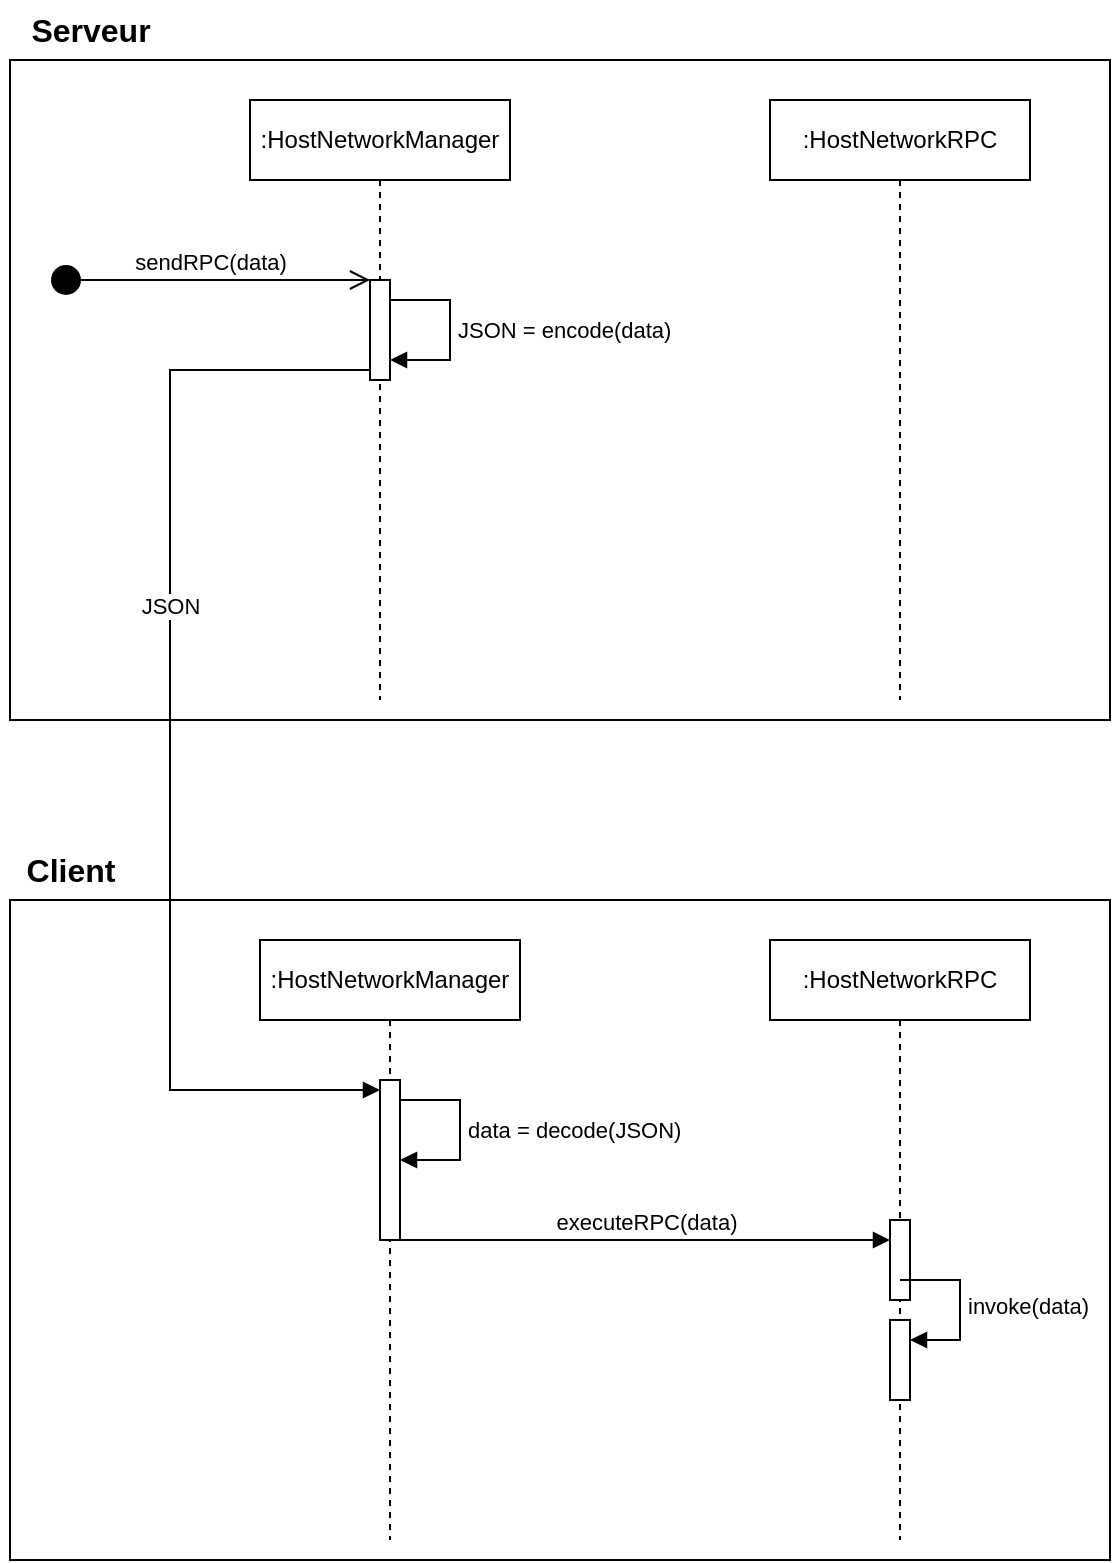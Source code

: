 <mxfile version="23.1.1" type="device">
  <diagram name="Page-1" id="13e1069c-82ec-6db2-03f1-153e76fe0fe0">
    <mxGraphModel dx="1562" dy="829" grid="1" gridSize="10" guides="1" tooltips="1" connect="1" arrows="1" fold="1" page="1" pageScale="1" pageWidth="1100" pageHeight="850" background="none" math="0" shadow="0">
      <root>
        <mxCell id="0" />
        <mxCell id="1" parent="0" />
        <mxCell id="p9_LnAo97dzvv3HN0wDx-10" value="" style="rounded=0;whiteSpace=wrap;html=1;fillColor=none;" vertex="1" parent="1">
          <mxGeometry x="180" y="60" width="550" height="330" as="geometry" />
        </mxCell>
        <mxCell id="p9_LnAo97dzvv3HN0wDx-15" value="" style="rounded=0;whiteSpace=wrap;html=1;fillColor=none;" vertex="1" parent="1">
          <mxGeometry x="180" y="480" width="550" height="330" as="geometry" />
        </mxCell>
        <mxCell id="p9_LnAo97dzvv3HN0wDx-1" value=":HostNetworkRPC" style="shape=umlLifeline;perimeter=lifelinePerimeter;whiteSpace=wrap;html=1;container=1;dropTarget=0;collapsible=0;recursiveResize=0;outlineConnect=0;portConstraint=eastwest;newEdgeStyle={&quot;curved&quot;:0,&quot;rounded&quot;:0};" vertex="1" parent="1">
          <mxGeometry x="560" y="80" width="130" height="300" as="geometry" />
        </mxCell>
        <mxCell id="p9_LnAo97dzvv3HN0wDx-2" value=":HostNetworkManager" style="shape=umlLifeline;perimeter=lifelinePerimeter;whiteSpace=wrap;html=1;container=1;dropTarget=0;collapsible=0;recursiveResize=0;outlineConnect=0;portConstraint=eastwest;newEdgeStyle={&quot;curved&quot;:0,&quot;rounded&quot;:0};" vertex="1" parent="1">
          <mxGeometry x="300" y="80" width="130" height="300" as="geometry" />
        </mxCell>
        <mxCell id="p9_LnAo97dzvv3HN0wDx-12" value=":HostNetworkRPC" style="shape=umlLifeline;perimeter=lifelinePerimeter;whiteSpace=wrap;html=1;container=1;dropTarget=0;collapsible=0;recursiveResize=0;outlineConnect=0;portConstraint=eastwest;newEdgeStyle={&quot;curved&quot;:0,&quot;rounded&quot;:0};" vertex="1" parent="1">
          <mxGeometry x="560" y="500" width="130" height="300" as="geometry" />
        </mxCell>
        <mxCell id="p9_LnAo97dzvv3HN0wDx-25" value="" style="html=1;points=[[0,0,0,0,5],[0,1,0,0,-5],[1,0,0,0,5],[1,1,0,0,-5]];perimeter=orthogonalPerimeter;outlineConnect=0;targetShapes=umlLifeline;portConstraint=eastwest;newEdgeStyle={&quot;curved&quot;:0,&quot;rounded&quot;:0};" vertex="1" parent="p9_LnAo97dzvv3HN0wDx-12">
          <mxGeometry x="60" y="140" width="10" height="40" as="geometry" />
        </mxCell>
        <mxCell id="p9_LnAo97dzvv3HN0wDx-27" value="" style="html=1;points=[[0,0,0,0,5],[0,1,0,0,-5],[1,0,0,0,5],[1,1,0,0,-5]];perimeter=orthogonalPerimeter;outlineConnect=0;targetShapes=umlLifeline;portConstraint=eastwest;newEdgeStyle={&quot;curved&quot;:0,&quot;rounded&quot;:0};" vertex="1" parent="p9_LnAo97dzvv3HN0wDx-12">
          <mxGeometry x="60" y="190" width="10" height="40" as="geometry" />
        </mxCell>
        <mxCell id="p9_LnAo97dzvv3HN0wDx-28" value="invoke(data)" style="html=1;align=left;spacingLeft=2;endArrow=block;rounded=0;edgeStyle=orthogonalEdgeStyle;curved=0;rounded=0;" edge="1" target="p9_LnAo97dzvv3HN0wDx-27" parent="p9_LnAo97dzvv3HN0wDx-12">
          <mxGeometry relative="1" as="geometry">
            <mxPoint x="65" y="170" as="sourcePoint" />
            <Array as="points">
              <mxPoint x="95" y="200" />
            </Array>
          </mxGeometry>
        </mxCell>
        <mxCell id="p9_LnAo97dzvv3HN0wDx-13" value=":HostNetworkManager" style="shape=umlLifeline;perimeter=lifelinePerimeter;whiteSpace=wrap;html=1;container=1;dropTarget=0;collapsible=0;recursiveResize=0;outlineConnect=0;portConstraint=eastwest;newEdgeStyle={&quot;curved&quot;:0,&quot;rounded&quot;:0};" vertex="1" parent="1">
          <mxGeometry x="305" y="500" width="130" height="300" as="geometry" />
        </mxCell>
        <mxCell id="p9_LnAo97dzvv3HN0wDx-16" value="Client" style="text;html=1;align=center;verticalAlign=middle;resizable=0;points=[];autosize=1;strokeColor=none;fillColor=none;fontSize=16;fontStyle=1" vertex="1" parent="1">
          <mxGeometry x="175" y="450" width="70" height="30" as="geometry" />
        </mxCell>
        <mxCell id="p9_LnAo97dzvv3HN0wDx-17" value="Serveur" style="text;html=1;align=center;verticalAlign=middle;resizable=0;points=[];autosize=1;strokeColor=none;fillColor=none;fontSize=16;fontStyle=1" vertex="1" parent="1">
          <mxGeometry x="180" y="30" width="80" height="30" as="geometry" />
        </mxCell>
        <mxCell id="p9_LnAo97dzvv3HN0wDx-18" value="sendRPC(data)" style="html=1;verticalAlign=bottom;startArrow=circle;startFill=1;endArrow=open;startSize=6;endSize=8;curved=0;rounded=0;" edge="1" parent="1" target="p9_LnAo97dzvv3HN0wDx-19">
          <mxGeometry width="80" relative="1" as="geometry">
            <mxPoint x="200" y="170" as="sourcePoint" />
            <mxPoint x="290" y="170" as="targetPoint" />
          </mxGeometry>
        </mxCell>
        <mxCell id="p9_LnAo97dzvv3HN0wDx-19" value="" style="html=1;points=[[0,0,0,0,5],[0,1,0,0,-5],[1,0,0,0,5],[1,1,0,0,-5]];perimeter=orthogonalPerimeter;outlineConnect=0;targetShapes=umlLifeline;portConstraint=eastwest;newEdgeStyle={&quot;curved&quot;:0,&quot;rounded&quot;:0};" vertex="1" parent="1">
          <mxGeometry x="360" y="170" width="10" height="50" as="geometry" />
        </mxCell>
        <mxCell id="p9_LnAo97dzvv3HN0wDx-20" value="" style="html=1;points=[[0,0,0,0,5],[0,1,0,0,-5],[1,0,0,0,5],[1,1,0,0,-5]];perimeter=orthogonalPerimeter;outlineConnect=0;targetShapes=umlLifeline;portConstraint=eastwest;newEdgeStyle={&quot;curved&quot;:0,&quot;rounded&quot;:0};" vertex="1" parent="1">
          <mxGeometry x="365" y="570" width="10" height="80" as="geometry" />
        </mxCell>
        <mxCell id="p9_LnAo97dzvv3HN0wDx-21" value="JSON" style="html=1;verticalAlign=bottom;endArrow=block;curved=0;rounded=0;entryX=0;entryY=0;entryDx=0;entryDy=5;entryPerimeter=0;exitX=0;exitY=1;exitDx=0;exitDy=-5;exitPerimeter=0;" edge="1" parent="1" source="p9_LnAo97dzvv3HN0wDx-19" target="p9_LnAo97dzvv3HN0wDx-20">
          <mxGeometry x="-0.197" width="80" relative="1" as="geometry">
            <mxPoint x="370" y="195" as="sourcePoint" />
            <mxPoint x="590" y="380" as="targetPoint" />
            <Array as="points">
              <mxPoint x="260" y="215" />
              <mxPoint x="260" y="575" />
            </Array>
            <mxPoint as="offset" />
          </mxGeometry>
        </mxCell>
        <mxCell id="p9_LnAo97dzvv3HN0wDx-23" value="JSON = encode(data)" style="html=1;align=left;spacingLeft=2;endArrow=block;rounded=0;edgeStyle=orthogonalEdgeStyle;curved=0;rounded=0;" edge="1" target="p9_LnAo97dzvv3HN0wDx-19" parent="1">
          <mxGeometry relative="1" as="geometry">
            <mxPoint x="370" y="180" as="sourcePoint" />
            <Array as="points">
              <mxPoint x="400" y="180" />
              <mxPoint x="400" y="210" />
            </Array>
            <mxPoint x="375" y="210" as="targetPoint" />
          </mxGeometry>
        </mxCell>
        <mxCell id="p9_LnAo97dzvv3HN0wDx-24" value="data = decode(JSON)" style="html=1;align=left;spacingLeft=2;endArrow=block;rounded=0;edgeStyle=orthogonalEdgeStyle;curved=0;rounded=0;" edge="1" parent="1">
          <mxGeometry relative="1" as="geometry">
            <mxPoint x="375" y="580" as="sourcePoint" />
            <Array as="points">
              <mxPoint x="405" y="580" />
              <mxPoint x="405" y="610" />
            </Array>
            <mxPoint x="375" y="610" as="targetPoint" />
          </mxGeometry>
        </mxCell>
        <mxCell id="p9_LnAo97dzvv3HN0wDx-26" value="executeRPC(data)" style="html=1;verticalAlign=bottom;endArrow=block;curved=0;rounded=0;" edge="1" parent="1" target="p9_LnAo97dzvv3HN0wDx-25">
          <mxGeometry x="0.004" width="80" relative="1" as="geometry">
            <mxPoint x="375" y="650" as="sourcePoint" />
            <mxPoint x="455" y="650" as="targetPoint" />
            <mxPoint as="offset" />
          </mxGeometry>
        </mxCell>
      </root>
    </mxGraphModel>
  </diagram>
</mxfile>
